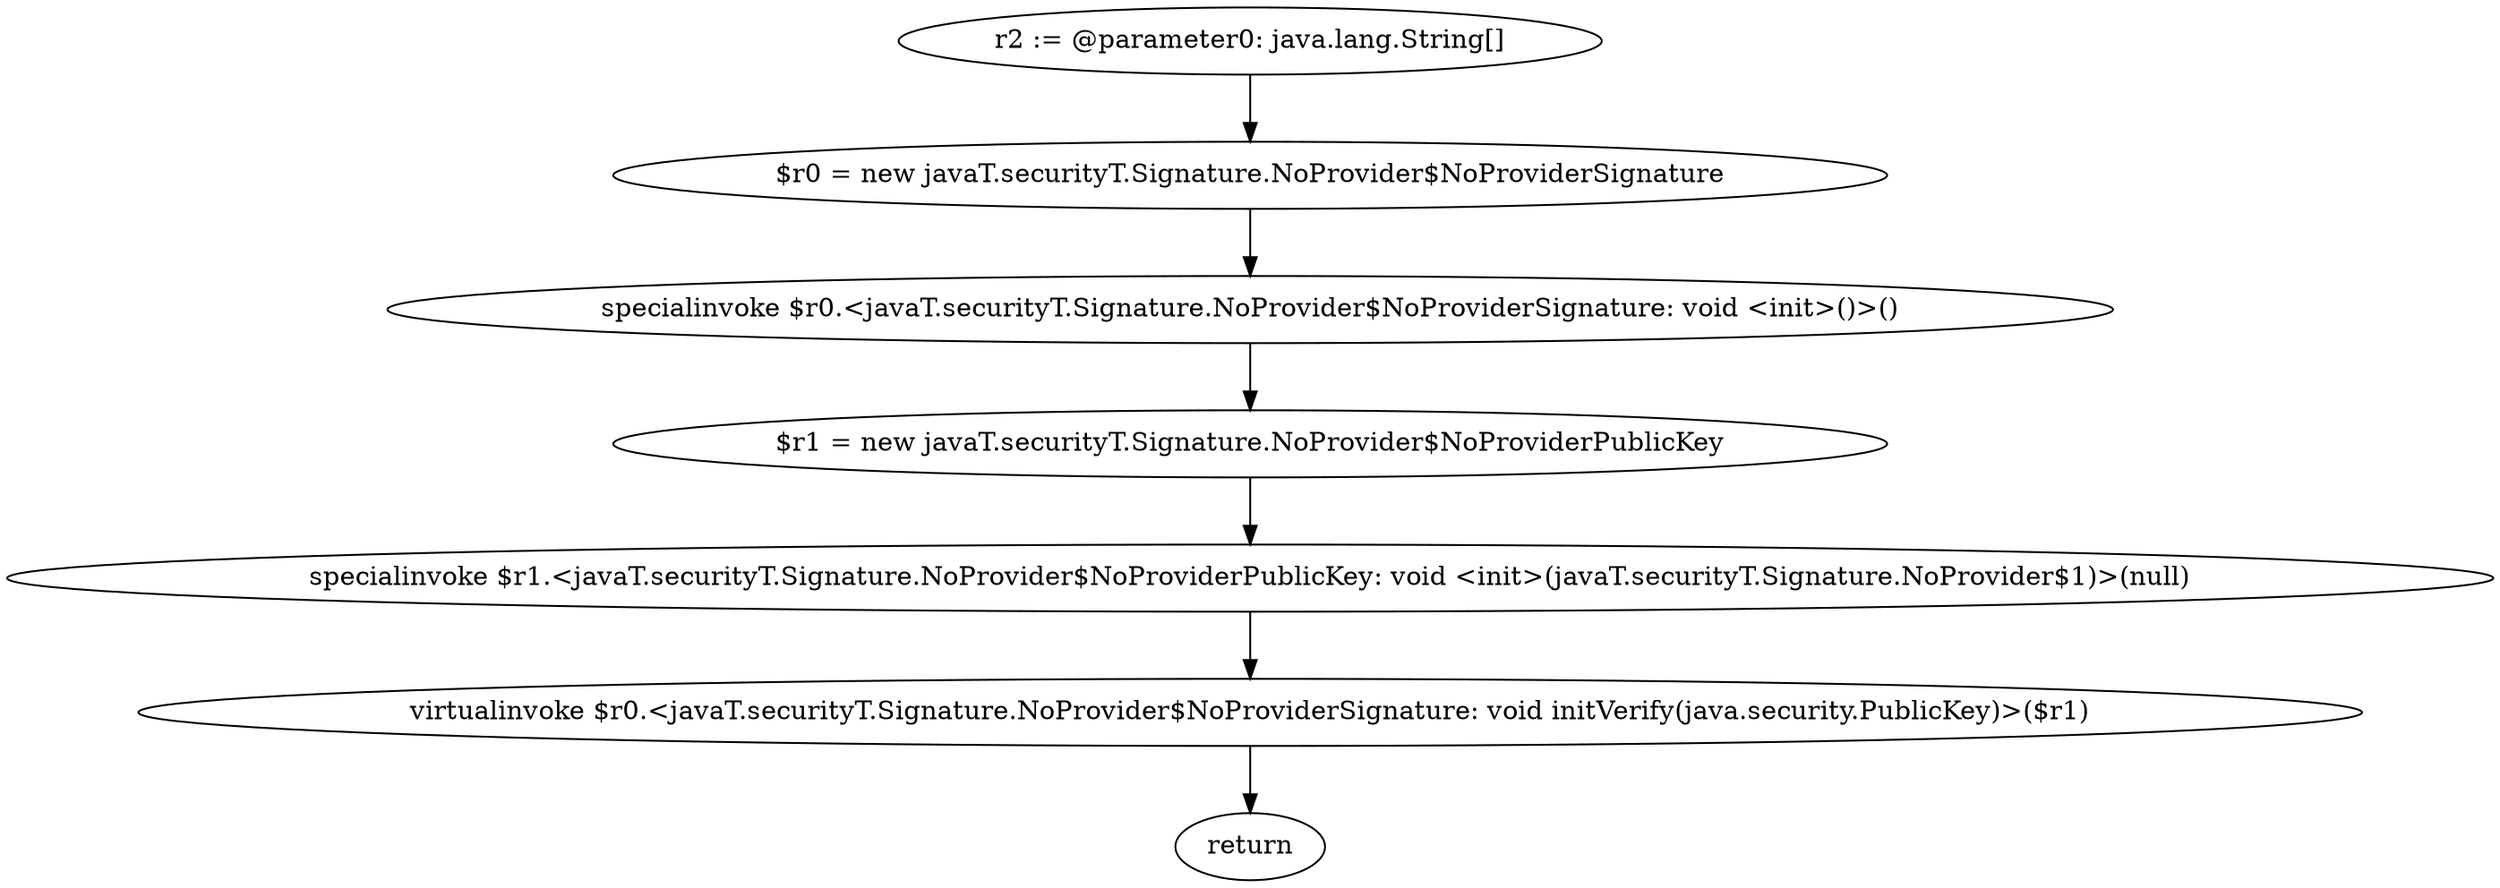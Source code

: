 digraph "unitGraph" {
    "r2 := @parameter0: java.lang.String[]"
    "$r0 = new javaT.securityT.Signature.NoProvider$NoProviderSignature"
    "specialinvoke $r0.<javaT.securityT.Signature.NoProvider$NoProviderSignature: void <init>()>()"
    "$r1 = new javaT.securityT.Signature.NoProvider$NoProviderPublicKey"
    "specialinvoke $r1.<javaT.securityT.Signature.NoProvider$NoProviderPublicKey: void <init>(javaT.securityT.Signature.NoProvider$1)>(null)"
    "virtualinvoke $r0.<javaT.securityT.Signature.NoProvider$NoProviderSignature: void initVerify(java.security.PublicKey)>($r1)"
    "return"
    "r2 := @parameter0: java.lang.String[]"->"$r0 = new javaT.securityT.Signature.NoProvider$NoProviderSignature";
    "$r0 = new javaT.securityT.Signature.NoProvider$NoProviderSignature"->"specialinvoke $r0.<javaT.securityT.Signature.NoProvider$NoProviderSignature: void <init>()>()";
    "specialinvoke $r0.<javaT.securityT.Signature.NoProvider$NoProviderSignature: void <init>()>()"->"$r1 = new javaT.securityT.Signature.NoProvider$NoProviderPublicKey";
    "$r1 = new javaT.securityT.Signature.NoProvider$NoProviderPublicKey"->"specialinvoke $r1.<javaT.securityT.Signature.NoProvider$NoProviderPublicKey: void <init>(javaT.securityT.Signature.NoProvider$1)>(null)";
    "specialinvoke $r1.<javaT.securityT.Signature.NoProvider$NoProviderPublicKey: void <init>(javaT.securityT.Signature.NoProvider$1)>(null)"->"virtualinvoke $r0.<javaT.securityT.Signature.NoProvider$NoProviderSignature: void initVerify(java.security.PublicKey)>($r1)";
    "virtualinvoke $r0.<javaT.securityT.Signature.NoProvider$NoProviderSignature: void initVerify(java.security.PublicKey)>($r1)"->"return";
}
